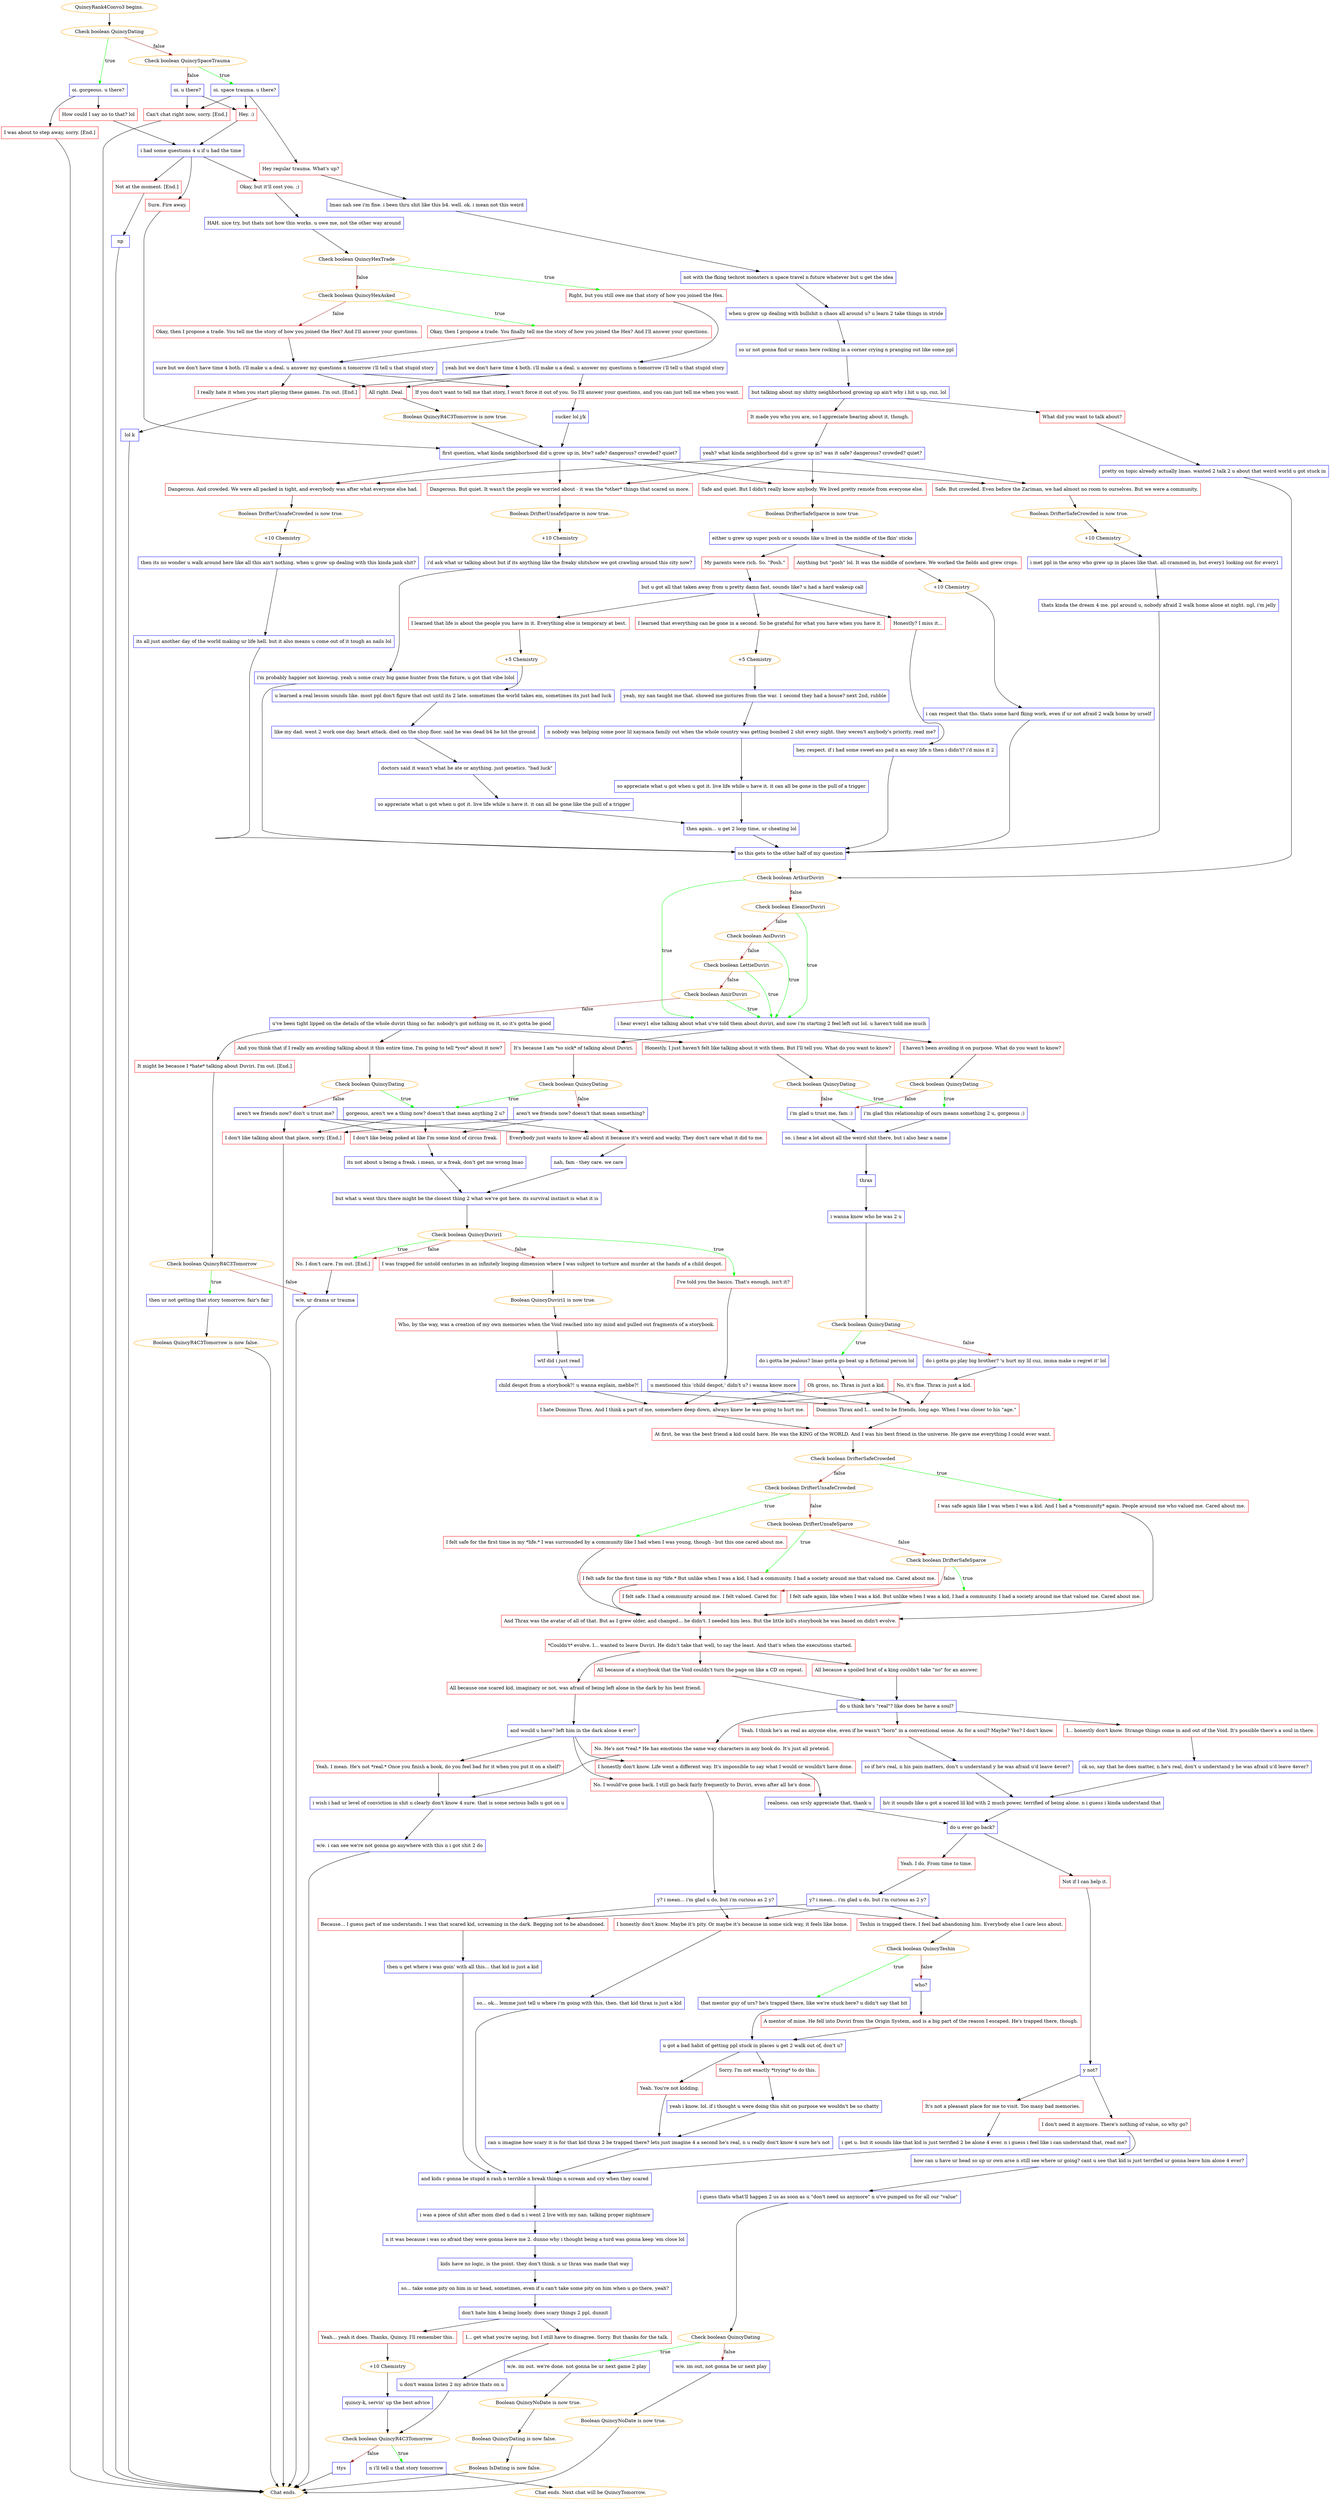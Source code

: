 digraph {
	"QuincyRank4Convo3 begins." [color=orange];
		"QuincyRank4Convo3 begins." -> j552943725;
	j552943725 [label="Check boolean QuincyDating",color=orange];
		j552943725 -> j834048502 [label=true,color=green];
		j552943725 -> j3004499405 [label=false,color=brown];
	j834048502 [label="oi. gorgeous. u there?",shape=box,color=blue];
		j834048502 -> j590042861;
		j834048502 -> j3636545050;
	j3004499405 [label="Check boolean QuincySpaceTrauma",color=orange];
		j3004499405 -> j2715768273 [label=true,color=green];
		j3004499405 -> j34413554 [label=false,color=brown];
	j590042861 [label="How could I say no to that? lol",shape=box,color=red];
		j590042861 -> j1709623598;
	j3636545050 [label="I was about to step away, sorry. [End.]",shape=box,color=red];
		j3636545050 -> "Chat ends.";
	j2715768273 [label="oi. space trauma. u there?",shape=box,color=blue];
		j2715768273 -> j808311910;
		j2715768273 -> j2781594295;
		j2715768273 -> j3486440719;
	j34413554 [label="oi. u there?",shape=box,color=blue];
		j34413554 -> j2781594295;
		j34413554 -> j3486440719;
	j1709623598 [label="i had some questions 4 u if u had the time",shape=box,color=blue];
		j1709623598 -> j3673277411;
		j1709623598 -> j917145709;
		j1709623598 -> j772543900;
	"Chat ends." [color=orange];
	j808311910 [label="Hey regular trauma. What's up?",shape=box,color=red];
		j808311910 -> j2051792076;
	j2781594295 [label="Hey. :)",shape=box,color=red];
		j2781594295 -> j1709623598;
	j3486440719 [label="Can't chat right now, sorry. [End.]",shape=box,color=red];
		j3486440719 -> "Chat ends.";
	j3673277411 [label="Sure. Fire away.",shape=box,color=red];
		j3673277411 -> j3712644779;
	j917145709 [label="Okay, but it'll cost you. ;)",shape=box,color=red];
		j917145709 -> j4273213340;
	j772543900 [label="Not at the moment. [End.]",shape=box,color=red];
		j772543900 -> j2591297677;
	j2051792076 [label="lmao nah see i'm fine. i been thru shit like this b4. well. ok. i mean not this weird",shape=box,color=blue];
		j2051792076 -> j564571162;
	j3712644779 [label="first question, what kinda neighborhood did u grow up in, btw? safe? dangerous? crowded? quiet?",shape=box,color=blue];
		j3712644779 -> j1834116098;
		j3712644779 -> j3553461402;
		j3712644779 -> j2256785662;
		j3712644779 -> j3482745708;
	j4273213340 [label="HAH. nice try, but thats not how this works. u owe me, not the other way around",shape=box,color=blue];
		j4273213340 -> j3869748579;
	j2591297677 [label="np",shape=box,color=blue];
		j2591297677 -> "Chat ends.";
	j564571162 [label="not with the fking techrot monsters n space travel n future whatever but u get the idea",shape=box,color=blue];
		j564571162 -> j1329786542;
	j1834116098 [label="Safe. But crowded. Even before the Zariman, we had almost no room to ourselves. But we were a community.",shape=box,color=red];
		j1834116098 -> j1453416877;
	j3553461402 [label="Dangerous. And crowded. We were all packed in tight, and everybody was after what everyone else had.",shape=box,color=red];
		j3553461402 -> j3279589289;
	j2256785662 [label="Dangerous. But quiet. It wasn't the people we worried about - it was the *other* things that scared us more.",shape=box,color=red];
		j2256785662 -> j1904816707;
	j3482745708 [label="Safe and quiet. But I didn't really know anybody. We lived pretty remote from everyone else.",shape=box,color=red];
		j3482745708 -> j1579017181;
	j3869748579 [label="Check boolean QuincyHexTrade",color=orange];
		j3869748579 -> j2531076619 [label=true,color=green];
		j3869748579 -> j4011176701 [label=false,color=brown];
	j1329786542 [label="when u grow up dealing with bullshit n chaos all around u? u learn 2 take things in stride",shape=box,color=blue];
		j1329786542 -> j3337460337;
	j1453416877 [label="Boolean DrifterSafeCrowded is now true.",color=orange];
		j1453416877 -> j1117976085;
	j3279589289 [label="Boolean DrifterUnsafeCrowded is now true.",color=orange];
		j3279589289 -> j1047387015;
	j1904816707 [label="Boolean DrifterUnsafeSparce is now true.",color=orange];
		j1904816707 -> j1410736242;
	j1579017181 [label="Boolean DrifterSafeSparce is now true.",color=orange];
		j1579017181 -> j1669499223;
	j2531076619 [label="Right, but you still owe me that story of how you joined the Hex.",shape=box,color=red];
		j2531076619 -> j3394269551;
	j4011176701 [label="Check boolean QuincyHexAsked",color=orange];
		j4011176701 -> j95346684 [label=true,color=green];
		j4011176701 -> j2622280294 [label=false,color=brown];
	j3337460337 [label="so ur not gonna find ur mans here rocking in a corner crying n pranging out like some ppl",shape=box,color=blue];
		j3337460337 -> j2786451150;
	j1117976085 [label="+10 Chemistry",color=orange];
		j1117976085 -> j3718908946;
	j1047387015 [label="+10 Chemistry",color=orange];
		j1047387015 -> j3091043239;
	j1410736242 [label="+10 Chemistry",color=orange];
		j1410736242 -> j2863572138;
	j1669499223 [label="either u grew up super posh or u sounds like u lived in the middle of the fkin' sticks",shape=box,color=blue];
		j1669499223 -> j9188110;
		j1669499223 -> j3357761710;
	j3394269551 [label="yeah but we don't have time 4 both. i'll make u a deal. u answer my questions n tomorrow i'll tell u that stupid story",shape=box,color=blue];
		j3394269551 -> j1228961364;
		j3394269551 -> j703147379;
		j3394269551 -> j1159983778;
	j95346684 [label="Okay, then I propose a trade. You finally tell me the story of how you joined the Hex? And I'll answer your questions.",shape=box,color=red];
		j95346684 -> j3362237015;
	j2622280294 [label="Okay, then I propose a trade. You tell me the story of how you joined the Hex? And I'll answer your questions.",shape=box,color=red];
		j2622280294 -> j3362237015;
	j2786451150 [label="but talking about my shitty neighborhood growing up ain't why i hit u up, cuz. lol",shape=box,color=blue];
		j2786451150 -> j599512660;
		j2786451150 -> j1115132473;
	j3718908946 [label="i met ppl in the army who grew up in places like that. all crammed in, but every1 looking out for every1",shape=box,color=blue];
		j3718908946 -> j2942734601;
	j3091043239 [label="then its no wonder u walk around here like all this ain't nothing. when u grow up dealing with this kinda jank shit?",shape=box,color=blue];
		j3091043239 -> j3346151481;
	j2863572138 [label="i'd ask what ur talking about but if its anything like the freaky shitshow we got crawling around this city now?",shape=box,color=blue];
		j2863572138 -> j2695563902;
	j9188110 [label="Anything but \"posh\" lol. It was the middle of nowhere. We worked the fields and grew crops.",shape=box,color=red];
		j9188110 -> j1041369999;
	j3357761710 [label="My parents were rich. So. \"Posh.\"",shape=box,color=red];
		j3357761710 -> j1927816587;
	j1228961364 [label="All right. Deal.",shape=box,color=red];
		j1228961364 -> j1879959571;
	j703147379 [label="If you don't want to tell me that story, I won't force it out of you. So I'll answer your questions, and you can just tell me when you want.",shape=box,color=red];
		j703147379 -> j4085019213;
	j1159983778 [label="I really hate it when you start playing these games. I'm out. [End.]",shape=box,color=red];
		j1159983778 -> j1928624261;
	j3362237015 [label="sure but we don't have time 4 both. i'll make u a deal. u answer my questions n tomorrow i'll tell u that stupid story",shape=box,color=blue];
		j3362237015 -> j1228961364;
		j3362237015 -> j703147379;
		j3362237015 -> j1159983778;
	j599512660 [label="What did you want to talk about?",shape=box,color=red];
		j599512660 -> j2991787540;
	j1115132473 [label="It made you who you are, so I appreciate hearing about it, though.",shape=box,color=red];
		j1115132473 -> j3520776560;
	j2942734601 [label="thats kinda the dream 4 me. ppl around u, nobody afraid 2 walk home alone at night. ngl, i'm jelly",shape=box,color=blue];
		j2942734601 -> j3481700168;
	j3346151481 [label="its all just another day of the world making ur life hell. but it also means u come out of it tough as nails lol",shape=box,color=blue];
		j3346151481 -> j3481700168;
	j2695563902 [label="i'm probably happier not knowing. yeah u some crazy big game hunter from the future, u got that vibe lolol",shape=box,color=blue];
		j2695563902 -> j3481700168;
	j1041369999 [label="+10 Chemistry",color=orange];
		j1041369999 -> j4293128137;
	j1927816587 [label="but u got all that taken away from u pretty damn fast, sounds like? u had a hard wakeup call",shape=box,color=blue];
		j1927816587 -> j724461710;
		j1927816587 -> j1449036743;
		j1927816587 -> j1555461205;
	j1879959571 [label="Boolean QuincyR4C3Tomorrow is now true.",color=orange];
		j1879959571 -> j3712644779;
	j4085019213 [label="sucker lol j/k",shape=box,color=blue];
		j4085019213 -> j3712644779;
	j1928624261 [label="lol k",shape=box,color=blue];
		j1928624261 -> "Chat ends.";
	j2991787540 [label="pretty on topic already actually lmao. wanted 2 talk 2 u about that weird world u got stuck in",shape=box,color=blue];
		j2991787540 -> j3268356592;
	j3520776560 [label="yeah? what kinda neighborhood did u grow up in? was it safe? dangerous? crowded? quiet?",shape=box,color=blue];
		j3520776560 -> j1834116098;
		j3520776560 -> j3553461402;
		j3520776560 -> j2256785662;
		j3520776560 -> j3482745708;
	j3481700168 [label="so this gets to the other half of my question",shape=box,color=blue];
		j3481700168 -> j3268356592;
	j4293128137 [label="i can respect that tho. thats some hard fking work, even if ur not afraid 2 walk home by urself",shape=box,color=blue];
		j4293128137 -> j3481700168;
	j724461710 [label="Honestly? I miss it...",shape=box,color=red];
		j724461710 -> j1945499820;
	j1449036743 [label="I learned that everything can be gone in a second. So be grateful for what you have when you have it.",shape=box,color=red];
		j1449036743 -> j1702570222;
	j1555461205 [label="I learned that life is about the people you have in it. Everything else is temporary at best.",shape=box,color=red];
		j1555461205 -> j119600495;
	j3268356592 [label="Check boolean ArthurDuviri",color=orange];
		j3268356592 -> j96437459 [label=true,color=green];
		j3268356592 -> j4104290587 [label=false,color=brown];
	j1945499820 [label="hey. respect. if i had some sweet-ass pad n an easy life n then i didn't? i'd miss it 2",shape=box,color=blue];
		j1945499820 -> j3481700168;
	j1702570222 [label="+5 Chemistry",color=orange];
		j1702570222 -> j3193293914;
	j119600495 [label="+5 Chemistry",color=orange];
		j119600495 -> j3766805030;
	j96437459 [label="i hear every1 else talking about what u've told them about duviri, and now i'm starting 2 feel left out lol. u haven't told me much",shape=box,color=blue];
		j96437459 -> j576835012;
		j96437459 -> j33022233;
	j4104290587 [label="Check boolean EleanorDuviri",color=orange];
		j4104290587 -> j96437459 [label=true,color=green];
		j4104290587 -> j481100708 [label=false,color=brown];
	j3193293914 [label="yeah, my nan taught me that. showed me pictures from the war. 1 second they had a house? next 2nd, rubble",shape=box,color=blue];
		j3193293914 -> j2450952325;
	j3766805030 [label="u learned a real lesson sounds like. most ppl don't figure that out until its 2 late. sometimes the world takes em, sometimes its just bad luck",shape=box,color=blue];
		j3766805030 -> j1611019800;
	j576835012 [label="I haven't been avoiding it on purpose. What do you want to know?",shape=box,color=red];
		j576835012 -> j1049962924;
	j33022233 [label="It's because I am *so sick* of talking about Duviri.",shape=box,color=red];
		j33022233 -> j2517674731;
	j481100708 [label="Check boolean AoiDuviri",color=orange];
		j481100708 -> j96437459 [label=true,color=green];
		j481100708 -> j2629651196 [label=false,color=brown];
	j2450952325 [label="n nobody was helping some poor lil xaymaca family out when the whole country was getting bombed 2 shit every night. they weren't anybody's priority, read me?",shape=box,color=blue];
		j2450952325 -> j3853217456;
	j1611019800 [label="like my dad. went 2 work one day. heart attack. died on the shop floor. said he was dead b4 he hit the ground",shape=box,color=blue];
		j1611019800 -> j1209197352;
	j1049962924 [label="Check boolean QuincyDating",color=orange];
		j1049962924 -> j693041571 [label=true,color=green];
		j1049962924 -> j3181472026 [label=false,color=brown];
	j2517674731 [label="Check boolean QuincyDating",color=orange];
		j2517674731 -> j2159149352 [label=true,color=green];
		j2517674731 -> j2044392833 [label=false,color=brown];
	j2629651196 [label="Check boolean LettieDuviri",color=orange];
		j2629651196 -> j96437459 [label=true,color=green];
		j2629651196 -> j1771238635 [label=false,color=brown];
	j3853217456 [label="so appreciate what u got when u got it. live life while u have it. it can all be gone in the pull of a trigger",shape=box,color=blue];
		j3853217456 -> j1296468041;
	j1209197352 [label="doctors said it wasn't what he ate or anything. just genetics. \"bad luck\"",shape=box,color=blue];
		j1209197352 -> j3783426733;
	j693041571 [label="i'm glad this relationship of ours means something 2 u, gorgeous ;)",shape=box,color=blue];
		j693041571 -> j391140991;
	j3181472026 [label="i'm glad u trust me, fam :)",shape=box,color=blue];
		j3181472026 -> j391140991;
	j2159149352 [label="gorgeous, aren't we a thing now? doesn't that mean anything 2 u?",shape=box,color=blue];
		j2159149352 -> j996053568;
		j2159149352 -> j33159361;
		j2159149352 -> j360691895;
	j2044392833 [label="aren't we friends now? doesn't that mean something?",shape=box,color=blue];
		j2044392833 -> j996053568;
		j2044392833 -> j33159361;
		j2044392833 -> j360691895;
	j1771238635 [label="Check boolean AmirDuviri",color=orange];
		j1771238635 -> j96437459 [label=true,color=green];
		j1771238635 -> j2083679995 [label=false,color=brown];
	j1296468041 [label="then again... u get 2 loop time, ur cheating lol",shape=box,color=blue];
		j1296468041 -> j3481700168;
	j3783426733 [label="so appreciate what u got when u got it. live life while u have it. it can all be gone like the pull of a trigger",shape=box,color=blue];
		j3783426733 -> j1296468041;
	j391140991 [label="so. i hear a lot about all the weird shit there, but i also hear a name",shape=box,color=blue];
		j391140991 -> j1700303906;
	j996053568 [label="Everybody just wants to know all about it because it's weird and wacky. They don't care what it did to me.",shape=box,color=red];
		j996053568 -> j2785584802;
	j33159361 [label="I don't like being poked at like I'm some kind of circus freak.",shape=box,color=red];
		j33159361 -> j1065216361;
	j360691895 [label="I don't like talking about that place, sorry. [End.]",shape=box,color=red];
		j360691895 -> "Chat ends.";
	j2083679995 [label="u've been tight lipped on the details of the whole duviri thing so far. nobody's got nothing on it, so it's gotta be good",shape=box,color=blue];
		j2083679995 -> j4252531740;
		j2083679995 -> j3421525507;
		j2083679995 -> j699463950;
	j1700303906 [label="thrax",shape=box,color=blue];
		j1700303906 -> j839732270;
	j2785584802 [label="nah, fam - they care. we care",shape=box,color=blue];
		j2785584802 -> j2488747386;
	j1065216361 [label="its not about u being a freak. i mean, ur a freak, don't get me wrong lmao",shape=box,color=blue];
		j1065216361 -> j2488747386;
	j4252531740 [label="Honestly, I just haven't felt like talking about it with them. But I'll tell you. What do you want to know?",shape=box,color=red];
		j4252531740 -> j1970620959;
	j3421525507 [label="And you think that if I really am avoiding talking about it this entire time, I'm going to tell *you* about it now?",shape=box,color=red];
		j3421525507 -> j1548335853;
	j699463950 [label="It might be because I *hate* talking about Duviri. I'm out. [End.]",shape=box,color=red];
		j699463950 -> j3137933610;
	j839732270 [label="i wanna know who he was 2 u",shape=box,color=blue];
		j839732270 -> j3518307430;
	j2488747386 [label="but what u went thru there might be the closest thing 2 what we've got here. its survival instinct is what it is",shape=box,color=blue];
		j2488747386 -> j1065292502;
	j1970620959 [label="Check boolean QuincyDating",color=orange];
		j1970620959 -> j693041571 [label=true,color=green];
		j1970620959 -> j3181472026 [label=false,color=brown];
	j1548335853 [label="Check boolean QuincyDating",color=orange];
		j1548335853 -> j2159149352 [label=true,color=green];
		j1548335853 -> j1252794584 [label=false,color=brown];
	j3137933610 [label="Check boolean QuincyR4C3Tomorrow",color=orange];
		j3137933610 -> j3389721665 [label=true,color=green];
		j3137933610 -> j1817546186 [label=false,color=brown];
	j3518307430 [label="Check boolean QuincyDating",color=orange];
		j3518307430 -> j3772842840 [label=true,color=green];
		j3518307430 -> j2854881504 [label=false,color=brown];
	j1065292502 [label="Check boolean QuincyDuviri1",color=orange];
		j1065292502 -> j2181415169 [label=true,color=green];
		j1065292502 -> j4114907888 [label=true,color=green];
		j1065292502 -> j2746552681 [label=false,color=brown];
		j1065292502 -> j4114907888 [label=false,color=brown];
	j1252794584 [label="aren't we friends now? don't u trust me?",shape=box,color=blue];
		j1252794584 -> j996053568;
		j1252794584 -> j33159361;
		j1252794584 -> j360691895;
	j3389721665 [label="then ur not getting that story tomorrow. fair's fair",shape=box,color=blue];
		j3389721665 -> j10984581;
	j1817546186 [label="w/e, ur drama ur trauma",shape=box,color=blue];
		j1817546186 -> "Chat ends.";
	j3772842840 [label="do i gotta be jealous? lmao gotta go beat up a fictional person lol",shape=box,color=blue];
		j3772842840 -> j3030175938;
	j2854881504 [label="do i gotta go play big brother? 'u hurt my lil cuz, imma make u regret it' lol",shape=box,color=blue];
		j2854881504 -> j3237807855;
	j2181415169 [label="I've told you the basics. That's enough, isn't it?",shape=box,color=red];
		j2181415169 -> j44692365;
	j4114907888 [label="No. I don't care. I'm out. [End.]",shape=box,color=red];
		j4114907888 -> j1817546186;
	j2746552681 [label="I was trapped for untold centuries in an infinitely looping dimension where I was subject to torture and murder at the hands of a child despot.",shape=box,color=red];
		j2746552681 -> j3744429342;
	j10984581 [label="Boolean QuincyR4C3Tomorrow is now false.",color=orange];
		j10984581 -> "Chat ends.";
	j3030175938 [label="Oh gross, no. Thrax is just a kid.",shape=box,color=red];
		j3030175938 -> j1018037469;
		j3030175938 -> j2288209825;
	j3237807855 [label="No, it's fine. Thrax is just a kid.",shape=box,color=red];
		j3237807855 -> j2288209825;
		j3237807855 -> j1018037469;
	j44692365 [label="u mentioned this 'child despot,' didn't u? i wanna know more",shape=box,color=blue];
		j44692365 -> j2288209825;
		j44692365 -> j1018037469;
	j3744429342 [label="Boolean QuincyDuviri1 is now true.",color=orange];
		j3744429342 -> j3531162002;
	j1018037469 [label="I hate Dominus Thrax. And I think a part of me, somewhere deep down, always knew he was going to hurt me.",shape=box,color=red];
		j1018037469 -> j916797799;
	j2288209825 [label="Dominus Thrax and I... used to be friends, long ago. When I was closer to his \"age.\"",shape=box,color=red];
		j2288209825 -> j916797799;
	j3531162002 [label="Who, by the way, was a creation of my own memories when the Void reached into my mind and pulled out fragments of a storybook.",shape=box,color=red];
		j3531162002 -> j3636482372;
	j916797799 [label="At first, he was the best friend a kid could have. He was the KING of the WORLD. And I was his best friend in the universe. He gave me everything I could ever want.",shape=box,color=red];
		j916797799 -> j2662847170;
	j3636482372 [label="wtf did i just read",shape=box,color=blue];
		j3636482372 -> j15487783;
	j2662847170 [label="Check boolean DrifterSafeCrowded",color=orange];
		j2662847170 -> j70594343 [label=true,color=green];
		j2662847170 -> j994130163 [label=false,color=brown];
	j15487783 [label="child despot from a storybook?! u wanna explain, mebbe?!",shape=box,color=blue];
		j15487783 -> j2288209825;
		j15487783 -> j1018037469;
	j70594343 [label="I was safe again like I was when I was a kid. And I had a *community* again. People around me who valued me. Cared about me.",shape=box,color=red];
		j70594343 -> j3717939126;
	j994130163 [label="Check boolean DrifterUnsafeCrowded",color=orange];
		j994130163 -> j3036021298 [label=true,color=green];
		j994130163 -> j3323227003 [label=false,color=brown];
	j3717939126 [label="And Thrax was the avatar of all of that. But as I grew older, and changed... he didn't. I needed him less. But the little kid's storybook he was based on didn't evolve.",shape=box,color=red];
		j3717939126 -> j414278178;
	j3036021298 [label="I felt safe for the first time in my *life.* I was surrounded by a community like I had when I was young, though - but this one cared about me.",shape=box,color=red];
		j3036021298 -> j3717939126;
	j3323227003 [label="Check boolean DrifterUnsafeSparce",color=orange];
		j3323227003 -> j1082265354 [label=true,color=green];
		j3323227003 -> j2575966162 [label=false,color=brown];
	j414278178 [label="*Couldn't* evolve. I... wanted to leave Duviri. He didn't take that well, to say the least. And that's when the executions started.",shape=box,color=red];
		j414278178 -> j3695780209;
		j414278178 -> j2129713107;
		j414278178 -> j1471861419;
	j1082265354 [label="I felt safe for the first time in my *life.* But unlike when I was a kid, I had a community. I had a society around me that valued me. Cared about me.",shape=box,color=red];
		j1082265354 -> j3717939126;
	j2575966162 [label="Check boolean DrifterSafeSparce",color=orange];
		j2575966162 -> j433844876 [label=true,color=green];
		j2575966162 -> j3969463048 [label=false,color=brown];
	j3695780209 [label="All because a spoiled brat of a king couldn't take \"no\" for an answer.",shape=box,color=red];
		j3695780209 -> j2834590070;
	j2129713107 [label="All because of a storybook that the Void couldn't turn the page on like a CD on repeat.",shape=box,color=red];
		j2129713107 -> j2834590070;
	j1471861419 [label="All because one scared kid, imaginary or not, was afraid of being left alone in the dark by his best friend.",shape=box,color=red];
		j1471861419 -> j2606922864;
	j433844876 [label="I felt safe again, like when I was a kid. But unlike when I was a kid, I had a community. I had a society around me that valued me. Cared about me.",shape=box,color=red];
		j433844876 -> j3717939126;
	j3969463048 [label="I felt safe. I had a community around me. I felt valued. Cared for.",shape=box,color=red];
		j3969463048 -> j3717939126;
	j2834590070 [label="do u think he's \"real\"? like does he have a soul?",shape=box,color=blue];
		j2834590070 -> j3741167780;
		j2834590070 -> j3315252994;
		j2834590070 -> j121948534;
	j2606922864 [label="and would u have? left him in the dark alone 4 ever?",shape=box,color=blue];
		j2606922864 -> j43153763;
		j2606922864 -> j4187295123;
		j2606922864 -> j4266321772;
	j3741167780 [label="Yeah. I think he's as real as anyone else, even if he wasn't \"born\" in a conventional sense. As for a soul? Maybe? Yes? I don't know.",shape=box,color=red];
		j3741167780 -> j1756994184;
	j3315252994 [label="I... honestly don't know. Strange things come in and out of the Void. It's possible there's a soul in there.",shape=box,color=red];
		j3315252994 -> j426316222;
	j121948534 [label="No. He's not *real.* He has emotions the same way characters in any book do. It's just all pretend.",shape=box,color=red];
		j121948534 -> j766096169;
	j43153763 [label="No. I would've gone back. I still go back fairly frequently to Duviri, even after all he's done.",shape=box,color=red];
		j43153763 -> j1674240350;
	j4187295123 [label="Yeah. I mean. He's not *real.* Once you finish a book, do you feel bad for it when you put it on a shelf?",shape=box,color=red];
		j4187295123 -> j766096169;
	j4266321772 [label="I honestly don't know. Life went a different way. It's impossible to say what I would or wouldn't have done.",shape=box,color=red];
		j4266321772 -> j1466865730;
	j1756994184 [label="so if he's real, n his pain matters, don't u understand y he was afraid u'd leave 4ever?",shape=box,color=blue];
		j1756994184 -> j2770659054;
	j426316222 [label="ok so, say that he does matter, n he's real, don't u understand y he was afraid u'd leave 4ever?",shape=box,color=blue];
		j426316222 -> j2770659054;
	j766096169 [label="i wish i had ur level of conviction in shit u clearly don't know 4 sure. that is some serious balls u got on u",shape=box,color=blue];
		j766096169 -> j2455350039;
	j1674240350 [label="y? i mean... i'm glad u do, but i'm curious as 2 y?",shape=box,color=blue];
		j1674240350 -> j1617412312;
		j1674240350 -> j4026303335;
		j1674240350 -> j2211972610;
	j1466865730 [label="realness. can srsly appreciate that, thank u",shape=box,color=blue];
		j1466865730 -> j928327442;
	j2770659054 [label="b/c it sounds like u got a scared lil kid with 2 much power, terrified of being alone. n i guess i kinda understand that",shape=box,color=blue];
		j2770659054 -> j928327442;
	j2455350039 [label="w/e. i can see we're not gonna go anywhere with this n i got shit 2 do",shape=box,color=blue];
		j2455350039 -> "Chat ends.";
	j1617412312 [label="Because... I guess part of me understands. I was that scared kid, screaming in the dark. Begging not to be abandoned.",shape=box,color=red];
		j1617412312 -> j1925545573;
	j4026303335 [label="I honestly don't know. Maybe it's pity. Or maybe it's because in some sick way, it feels like home.",shape=box,color=red];
		j4026303335 -> j1022235082;
	j2211972610 [label="Teshin is trapped there. I feel bad abandoning him. Everybody else I care less about.",shape=box,color=red];
		j2211972610 -> j2913113973;
	j928327442 [label="do u ever go back?",shape=box,color=blue];
		j928327442 -> j4009442612;
		j928327442 -> j3272652;
	j1925545573 [label="then u get where i was goin' with all this... that kid is just a kid",shape=box,color=blue];
		j1925545573 -> j28147367;
	j1022235082 [label="so... ok... lemme just tell u where i'm going with this, then. that kid thrax is just a kid",shape=box,color=blue];
		j1022235082 -> j28147367;
	j2913113973 [label="Check boolean QuincyTeshin",color=orange];
		j2913113973 -> j1205050600 [label=true,color=green];
		j2913113973 -> j2715407066 [label=false,color=brown];
	j4009442612 [label="Yeah. I do. From time to time.",shape=box,color=red];
		j4009442612 -> j2285283878;
	j3272652 [label="Not if I can help it.",shape=box,color=red];
		j3272652 -> j3795328772;
	j28147367 [label="and kids r gonna be stupid n rash n terrible n break things n scream and cry when they scared",shape=box,color=blue];
		j28147367 -> j2586412877;
	j1205050600 [label="that mentor guy of urs? he's trapped there, like we're stuck here? u didn't say that bit",shape=box,color=blue];
		j1205050600 -> j1868533944;
	j2715407066 [label="who?",shape=box,color=blue];
		j2715407066 -> j3207348897;
	j2285283878 [label="y? i mean... i'm glad u do, but i'm curious as 2 y?",shape=box,color=blue];
		j2285283878 -> j2211972610;
		j2285283878 -> j1617412312;
		j2285283878 -> j4026303335;
	j3795328772 [label="y not?",shape=box,color=blue];
		j3795328772 -> j3400128229;
		j3795328772 -> j2810404843;
	j2586412877 [label="i was a piece of shit after mom died n dad n i went 2 live with my nan. talking proper nightmare",shape=box,color=blue];
		j2586412877 -> j2798847508;
	j1868533944 [label="u got a bad habit of getting ppl stuck in places u get 2 walk out of, don't u?",shape=box,color=blue];
		j1868533944 -> j483420807;
		j1868533944 -> j3102971281;
	j3207348897 [label="A mentor of mine. He fell into Duviri from the Origin System, and is a big part of the reason I escaped. He's trapped there, though.",shape=box,color=red];
		j3207348897 -> j1868533944;
	j3400128229 [label="It's not a pleasant place for me to visit. Too many bad memories.",shape=box,color=red];
		j3400128229 -> j2441780338;
	j2810404843 [label="I don't need it anymore. There's nothing of value, so why go?",shape=box,color=red];
		j2810404843 -> j1538407644;
	j2798847508 [label="n it was because i was so afraid they were gonna leave me 2. dunno why i thought being a turd was gonna keep 'em close lol",shape=box,color=blue];
		j2798847508 -> j1534026502;
	j483420807 [label="Yeah. You're not kidding.",shape=box,color=red];
		j483420807 -> j2568045751;
	j3102971281 [label="Sorry. I'm not exactly *trying* to do this.",shape=box,color=red];
		j3102971281 -> j917963977;
	j2441780338 [label="i get u. but it sounds like that kid is just terrified 2 be alone 4 ever. n i guess i feel like i can understand that, read me?",shape=box,color=blue];
		j2441780338 -> j28147367;
	j1538407644 [label="how can u have ur head so up ur own arse n still see where ur going? cant u see that kid is just terrified ur gonna leave him alone 4 ever?",shape=box,color=blue];
		j1538407644 -> j2939007750;
	j1534026502 [label="kids have no logic, is the point. they don't think. n ur thrax was made that way",shape=box,color=blue];
		j1534026502 -> j466404236;
	j2568045751 [label="can u imagine how scary it is for that kid thrax 2 be trapped there? lets just imagine 4 a second he's real, n u really don't know 4 sure he's not",shape=box,color=blue];
		j2568045751 -> j28147367;
	j917963977 [label="yeah i know. lol. if i thought u were doing this shit on purpose we wouldn't be so chatty",shape=box,color=blue];
		j917963977 -> j2568045751;
	j2939007750 [label="i guess thats what'll happen 2 us as soon as u \"don't need us anymore\" n u've pumped us for all our \"value\"",shape=box,color=blue];
		j2939007750 -> j1234817647;
	j466404236 [label="so... take some pity on him in ur head, sometimes, even if u can't take some pity on him when u go there, yeah?",shape=box,color=blue];
		j466404236 -> j3860344104;
	j1234817647 [label="Check boolean QuincyDating",color=orange];
		j1234817647 -> j2179225952 [label=true,color=green];
		j1234817647 -> j182051267 [label=false,color=brown];
	j3860344104 [label="don't hate him 4 being lonely. does scary things 2 ppl, dunnit",shape=box,color=blue];
		j3860344104 -> j2948740649;
		j3860344104 -> j2991659038;
	j2179225952 [label="w/e. im out. we're done. not gonna be ur next game 2 play",shape=box,color=blue];
		j2179225952 -> j3567260245;
	j182051267 [label="w/e. im out, not gonna be ur next play",shape=box,color=blue];
		j182051267 -> j632329483;
	j2948740649 [label="I... get what you're saying, but I still have to disagree. Sorry. But thanks for the talk.",shape=box,color=red];
		j2948740649 -> j1464735435;
	j2991659038 [label="Yeah... yeah it does. Thanks, Quincy. I'll remember this.",shape=box,color=red];
		j2991659038 -> j828587797;
	j3567260245 [label="Boolean QuincyNoDate is now true.",color=orange];
		j3567260245 -> j3990685114;
	j632329483 [label="Boolean QuincyNoDate is now true.",color=orange];
		j632329483 -> "Chat ends.";
	j1464735435 [label="u don't wanna listen 2 my advice thats on u",shape=box,color=blue];
		j1464735435 -> j3962651380;
	j828587797 [label="+10 Chemistry",color=orange];
		j828587797 -> j2366259754;
	j3990685114 [label="Boolean QuincyDating is now false.",color=orange];
		j3990685114 -> j178902881;
	j3962651380 [label="Check boolean QuincyR4C3Tomorrow",color=orange];
		j3962651380 -> j2113356338 [label=true,color=green];
		j3962651380 -> j49169248 [label=false,color=brown];
	j2366259754 [label="quincy-k, servin' up the best advice",shape=box,color=blue];
		j2366259754 -> j3962651380;
	j178902881 [label="Boolean IsDating is now false.",color=orange];
		j178902881 -> "Chat ends.";
	j2113356338 [label="n i'll tell u that story tomorrow",shape=box,color=blue];
		j2113356338 -> "Chat ends. Next chat will be QuincyTomorrow.";
	j49169248 [label="ttys",shape=box,color=blue];
		j49169248 -> "Chat ends.";
	"Chat ends. Next chat will be QuincyTomorrow." [color=orange];
}